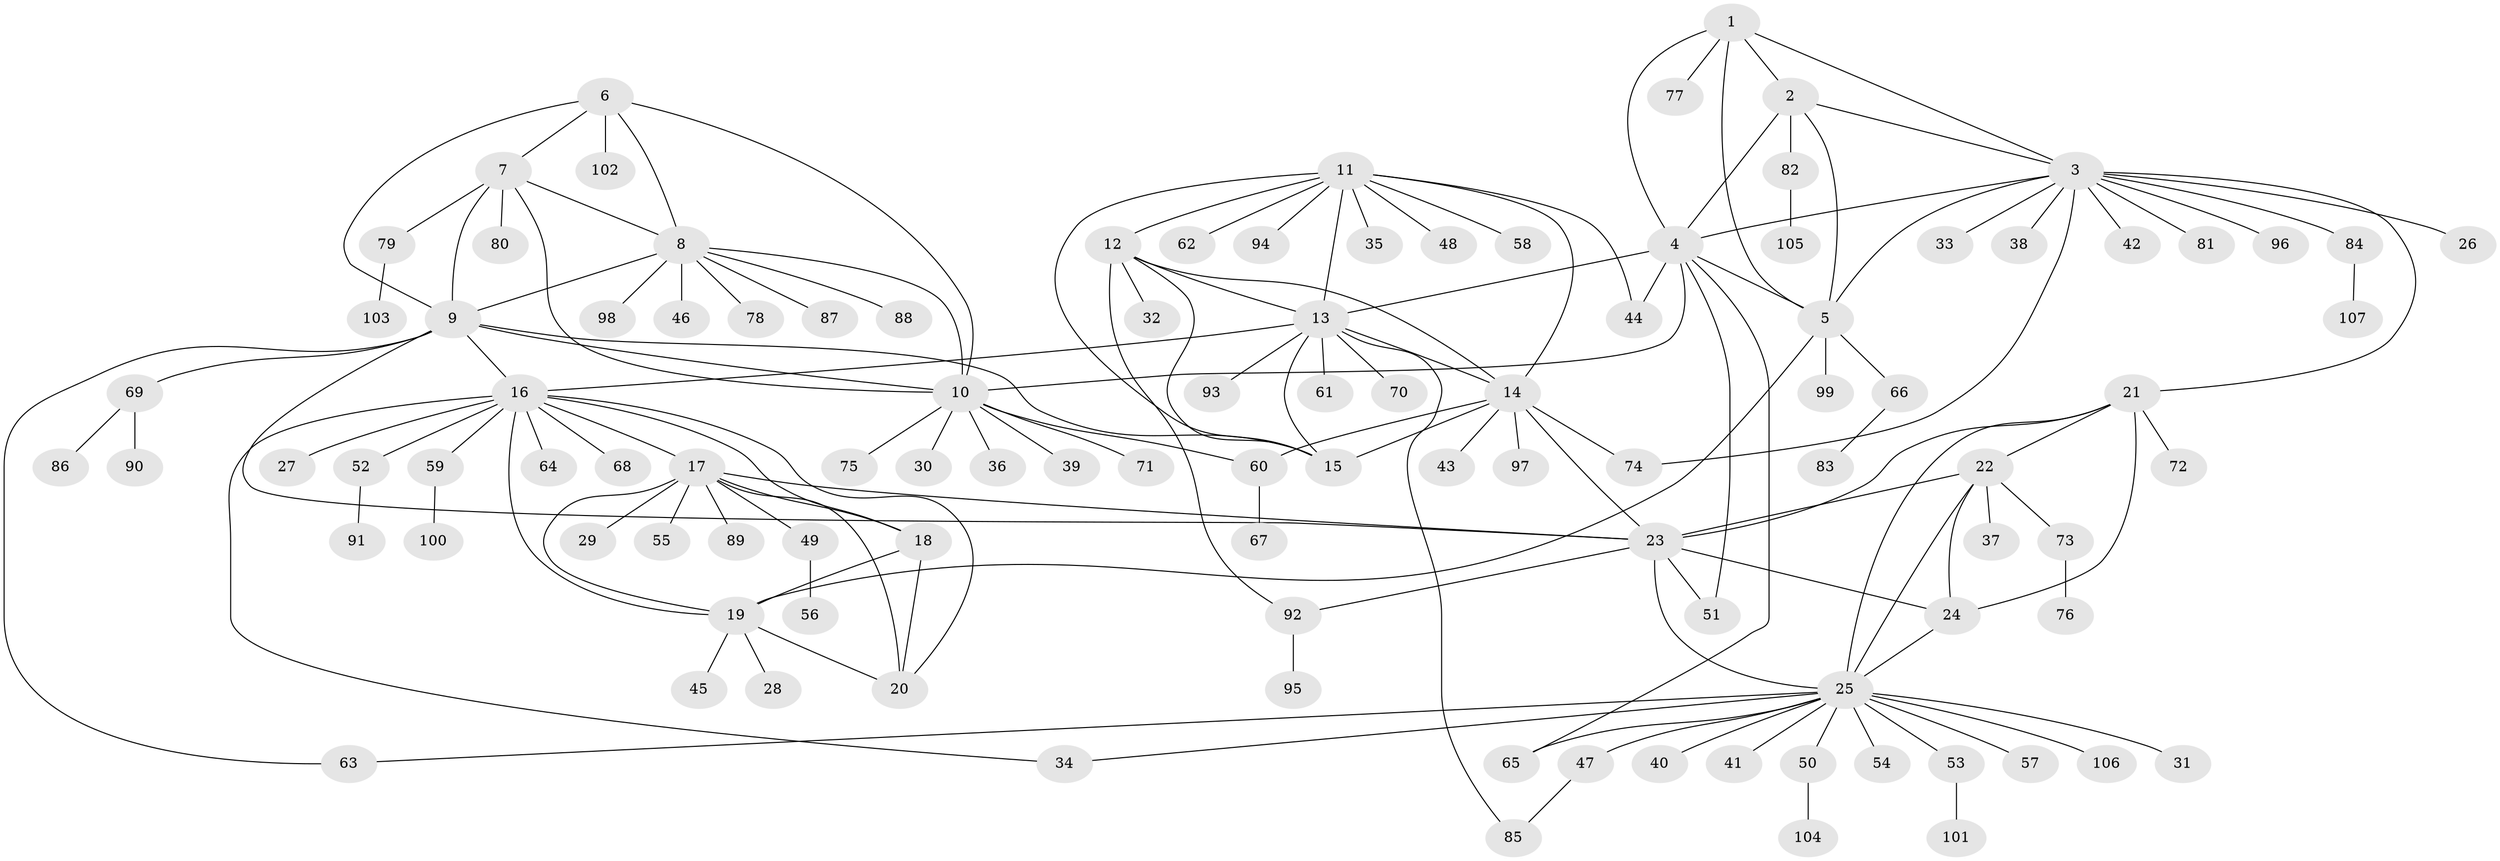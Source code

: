 // Generated by graph-tools (version 1.1) at 2025/02/03/09/25 03:02:50]
// undirected, 107 vertices, 151 edges
graph export_dot {
graph [start="1"]
  node [color=gray90,style=filled];
  1;
  2;
  3;
  4;
  5;
  6;
  7;
  8;
  9;
  10;
  11;
  12;
  13;
  14;
  15;
  16;
  17;
  18;
  19;
  20;
  21;
  22;
  23;
  24;
  25;
  26;
  27;
  28;
  29;
  30;
  31;
  32;
  33;
  34;
  35;
  36;
  37;
  38;
  39;
  40;
  41;
  42;
  43;
  44;
  45;
  46;
  47;
  48;
  49;
  50;
  51;
  52;
  53;
  54;
  55;
  56;
  57;
  58;
  59;
  60;
  61;
  62;
  63;
  64;
  65;
  66;
  67;
  68;
  69;
  70;
  71;
  72;
  73;
  74;
  75;
  76;
  77;
  78;
  79;
  80;
  81;
  82;
  83;
  84;
  85;
  86;
  87;
  88;
  89;
  90;
  91;
  92;
  93;
  94;
  95;
  96;
  97;
  98;
  99;
  100;
  101;
  102;
  103;
  104;
  105;
  106;
  107;
  1 -- 2;
  1 -- 3;
  1 -- 4;
  1 -- 5;
  1 -- 77;
  2 -- 3;
  2 -- 4;
  2 -- 5;
  2 -- 82;
  3 -- 4;
  3 -- 5;
  3 -- 21;
  3 -- 26;
  3 -- 33;
  3 -- 38;
  3 -- 42;
  3 -- 74;
  3 -- 81;
  3 -- 84;
  3 -- 96;
  4 -- 5;
  4 -- 10;
  4 -- 13;
  4 -- 44;
  4 -- 51;
  4 -- 65;
  5 -- 19;
  5 -- 66;
  5 -- 99;
  6 -- 7;
  6 -- 8;
  6 -- 9;
  6 -- 10;
  6 -- 102;
  7 -- 8;
  7 -- 9;
  7 -- 10;
  7 -- 79;
  7 -- 80;
  8 -- 9;
  8 -- 10;
  8 -- 46;
  8 -- 78;
  8 -- 87;
  8 -- 88;
  8 -- 98;
  9 -- 10;
  9 -- 15;
  9 -- 16;
  9 -- 23;
  9 -- 63;
  9 -- 69;
  10 -- 30;
  10 -- 36;
  10 -- 39;
  10 -- 60;
  10 -- 71;
  10 -- 75;
  11 -- 12;
  11 -- 13;
  11 -- 14;
  11 -- 15;
  11 -- 35;
  11 -- 44;
  11 -- 48;
  11 -- 58;
  11 -- 62;
  11 -- 94;
  12 -- 13;
  12 -- 14;
  12 -- 15;
  12 -- 32;
  12 -- 92;
  13 -- 14;
  13 -- 15;
  13 -- 16;
  13 -- 61;
  13 -- 70;
  13 -- 85;
  13 -- 93;
  14 -- 15;
  14 -- 23;
  14 -- 43;
  14 -- 60;
  14 -- 74;
  14 -- 97;
  16 -- 17;
  16 -- 18;
  16 -- 19;
  16 -- 20;
  16 -- 27;
  16 -- 34;
  16 -- 52;
  16 -- 59;
  16 -- 64;
  16 -- 68;
  17 -- 18;
  17 -- 19;
  17 -- 20;
  17 -- 23;
  17 -- 29;
  17 -- 49;
  17 -- 55;
  17 -- 89;
  18 -- 19;
  18 -- 20;
  19 -- 20;
  19 -- 28;
  19 -- 45;
  21 -- 22;
  21 -- 23;
  21 -- 24;
  21 -- 25;
  21 -- 72;
  22 -- 23;
  22 -- 24;
  22 -- 25;
  22 -- 37;
  22 -- 73;
  23 -- 24;
  23 -- 25;
  23 -- 51;
  23 -- 92;
  24 -- 25;
  25 -- 31;
  25 -- 34;
  25 -- 40;
  25 -- 41;
  25 -- 47;
  25 -- 50;
  25 -- 53;
  25 -- 54;
  25 -- 57;
  25 -- 63;
  25 -- 65;
  25 -- 106;
  47 -- 85;
  49 -- 56;
  50 -- 104;
  52 -- 91;
  53 -- 101;
  59 -- 100;
  60 -- 67;
  66 -- 83;
  69 -- 86;
  69 -- 90;
  73 -- 76;
  79 -- 103;
  82 -- 105;
  84 -- 107;
  92 -- 95;
}
